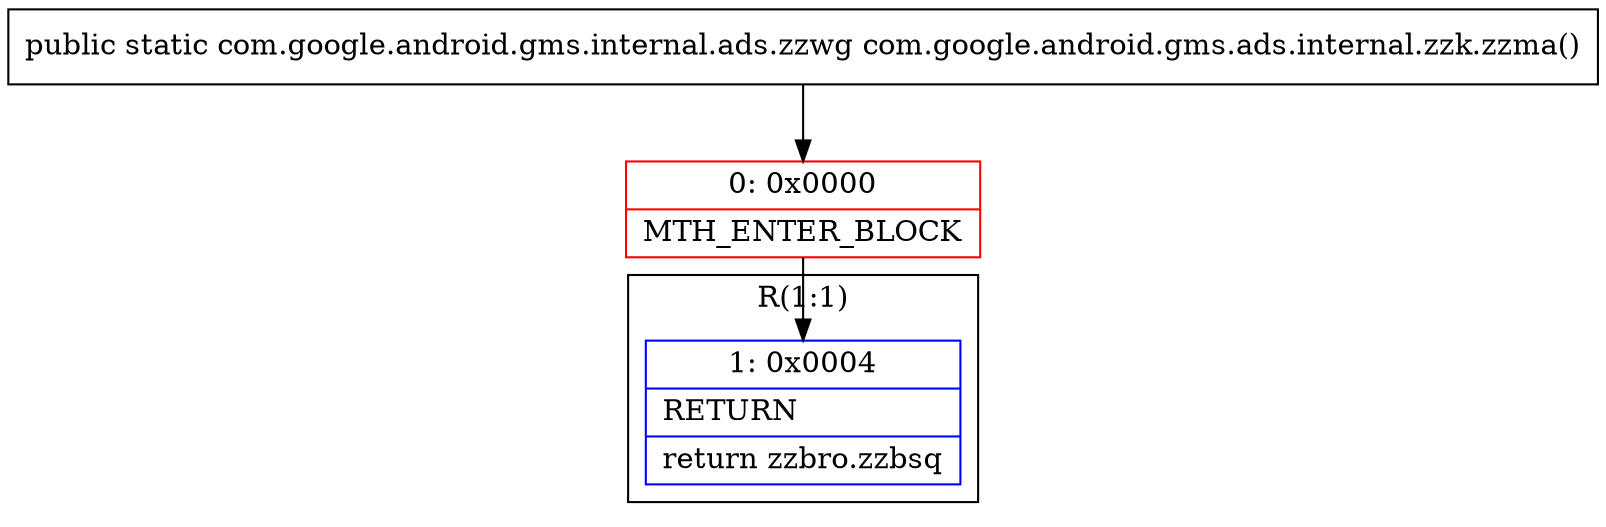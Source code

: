 digraph "CFG forcom.google.android.gms.ads.internal.zzk.zzma()Lcom\/google\/android\/gms\/internal\/ads\/zzwg;" {
subgraph cluster_Region_1869758578 {
label = "R(1:1)";
node [shape=record,color=blue];
Node_1 [shape=record,label="{1\:\ 0x0004|RETURN\l|return zzbro.zzbsq\l}"];
}
Node_0 [shape=record,color=red,label="{0\:\ 0x0000|MTH_ENTER_BLOCK\l}"];
MethodNode[shape=record,label="{public static com.google.android.gms.internal.ads.zzwg com.google.android.gms.ads.internal.zzk.zzma() }"];
MethodNode -> Node_0;
Node_0 -> Node_1;
}

